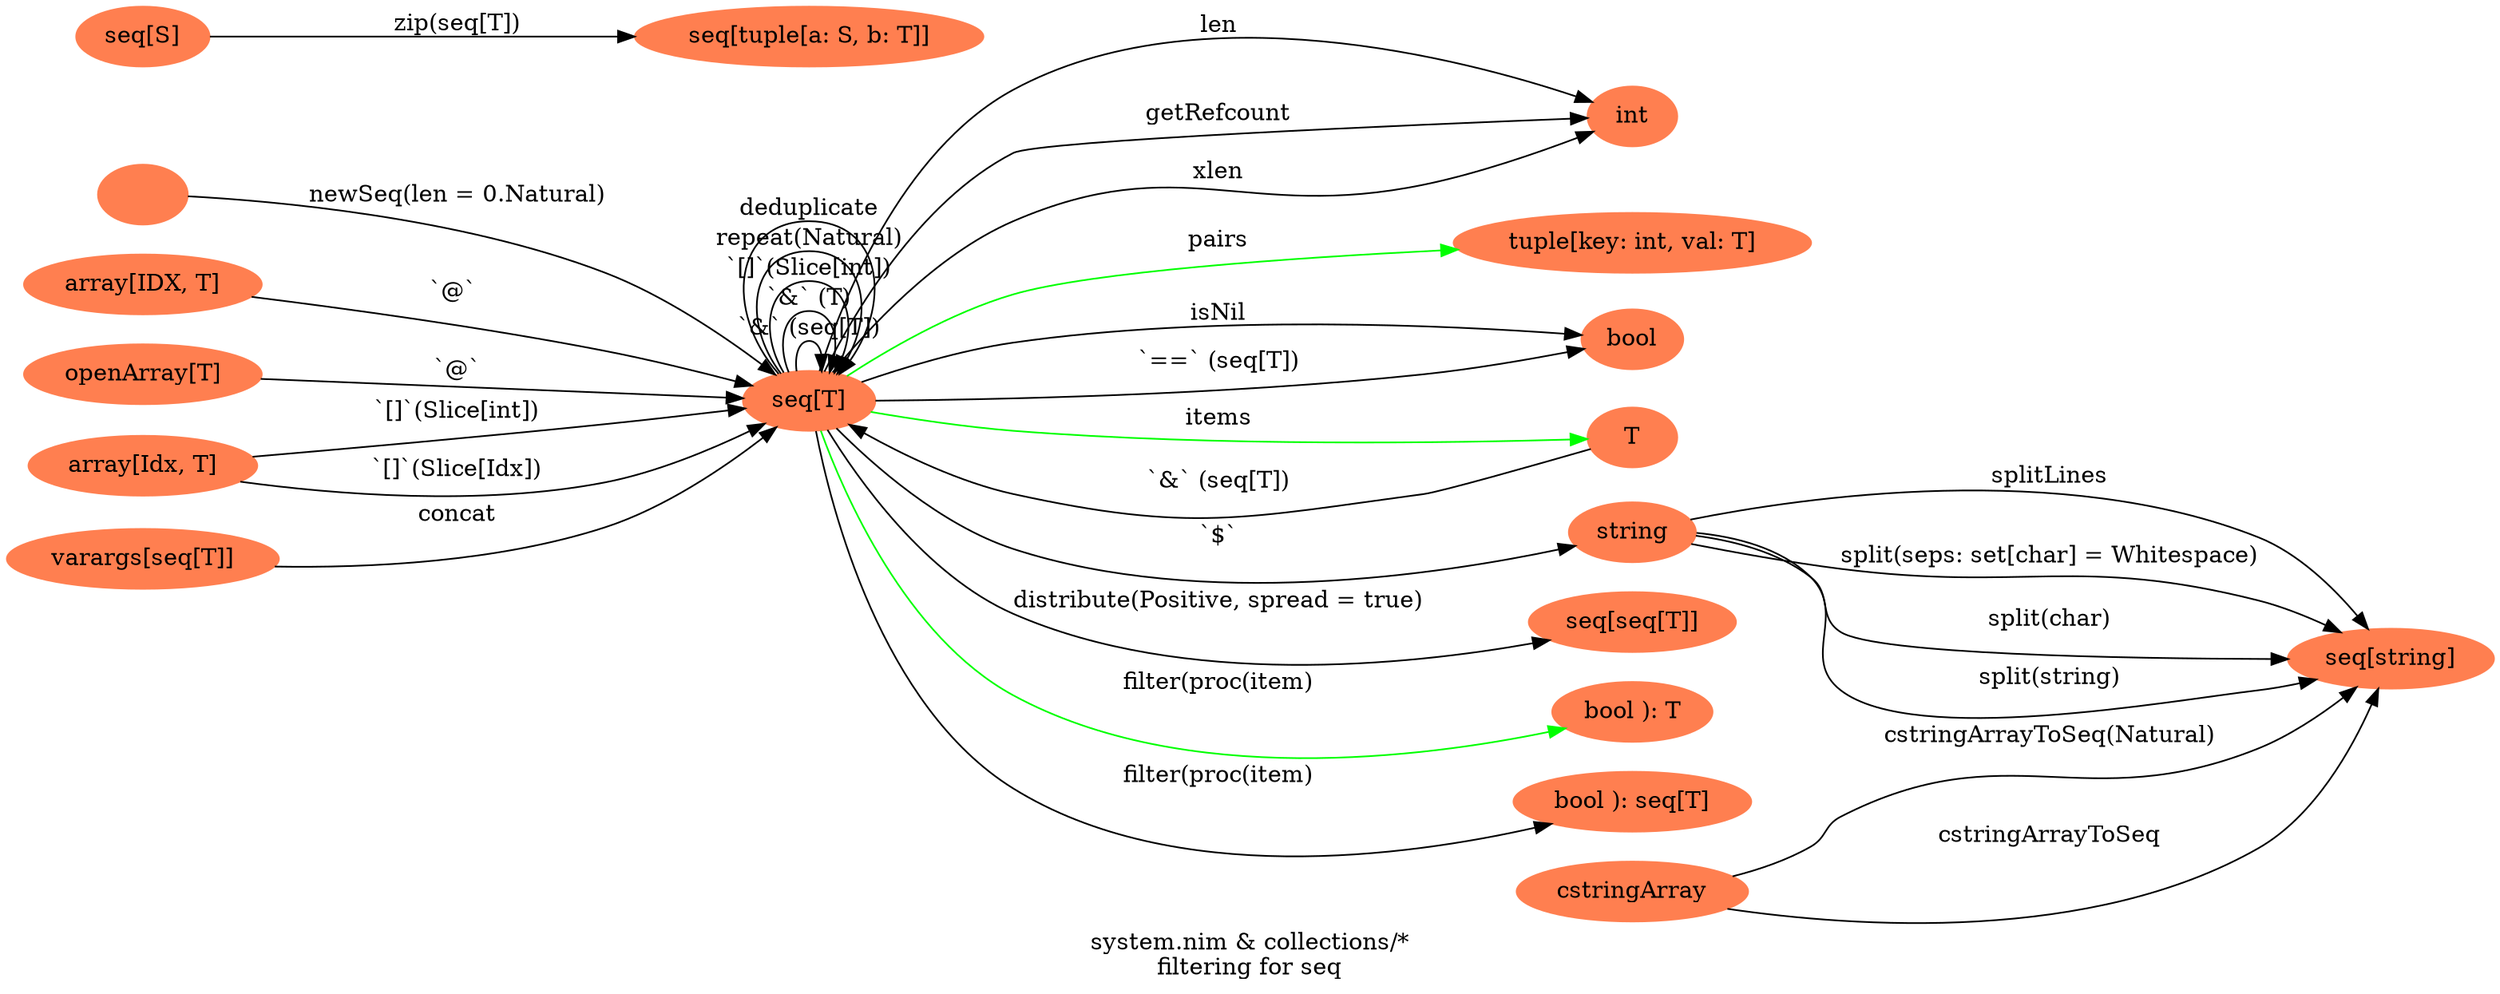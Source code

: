 digraph {
graph [
label = "system.nim & collections/*
filtering for seq";
rankdir=LR;
];
node[color=coral, style=filled, label="" ] N0;
node[color=coral, style=filled, label="seq[T]" ] N1;
N0 -> N1 [color="", label="newSeq(len = 0.Natural)" ];
node[color=coral, style=filled, label="int" ] N2;
N1 -> N2 [color="", label="len" ];
node[color=coral, style=filled, label="array[IDX, T]" ] N3;
N3 -> N1 [color="", label="`@` " ];
N1 -> N2 [color="", label="getRefcount" ];
node[color=coral, style=filled, label="tuple[key: int, val: T]" ] N4;
N1 -> N4 [color="green", label="pairs" ];
node[color=coral, style=filled, label="bool" ] N5;
N1 -> N5 [color="", label="isNil" ];
node[color=coral, style=filled, label="openArray[T]" ] N6;
N6 -> N1 [color="", label="`@`" ];
N1 -> N1 [color="", label="`&` (seq[T])" ];
N1 -> N1 [color="", label="`&` (T)" ];
node[color=coral, style=filled, label="T" ] N7;
N7 -> N1 [color="", label="`&` (seq[T])" ];
N1 -> N5 [color="", label="`==` (seq[T])" ];
node[color=coral, style=filled, label="string" ] N8;
N1 -> N8 [color="", label="`$`" ];
node[color=coral, style=filled, label="cstringArray" ] N9;
node[color=coral, style=filled, label="seq[string]" ] N10;
N9 -> N10 [color="", label="cstringArrayToSeq(Natural)" ];
N9 -> N10 [color="", label="cstringArrayToSeq" ];
node[color=coral, style=filled, label="array[Idx, T]" ] N11;
N11 -> N1 [color="", label="`[]`(Slice[int])" ];
N11 -> N1 [color="", label="`[]`(Slice[Idx])" ];
N1 -> N1 [color="", label="`[]`(Slice[int])" ];
N1 -> N7 [color="green", label="items" ];
N1 -> N2 [color="", label="xlen" ];
node[color=coral, style=filled, label="varargs[seq[T]]" ] N12;
N12 -> N1 [color="", label="concat" ];
N1 -> N1 [color="", label="repeat(Natural)" ];
N1 -> N1 [color="", label="deduplicate" ];
node[color=coral, style=filled, label="seq[S]" ] N13;
node[color=coral, style=filled, label="seq[tuple[a: S, b: T]]" ] N14;
N13 -> N14 [color="", label="zip(seq[T])" ];
node[color=coral, style=filled, label="seq[seq[T]]" ] N15;
N1 -> N15 [color="", label="distribute(Positive, spread = true)" ];
node[color=coral, style=filled, label="bool ): T" ] N16;
N1 -> N16 [color="green", label="filter(proc(item)" ];
node[color=coral, style=filled, label="bool ): seq[T]" ] N17;
N1 -> N17 [color="", label="filter(proc(item)" ];
N8 -> N10 [color="", label="splitLines" ];
N8 -> N10 [color="", label="split(seps: set[char] = Whitespace)" ];
N8 -> N10 [color="", label="split(char)" ];
N8 -> N10 [color="", label="split(string)" ];
}

